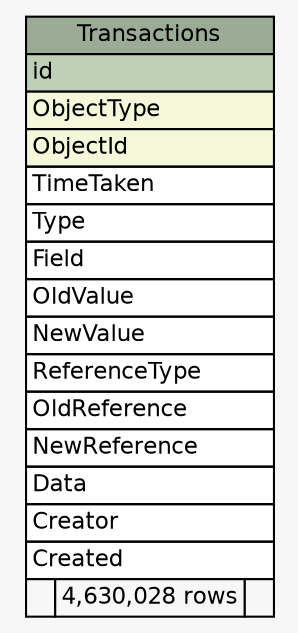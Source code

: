 // dot 2.28.0 on Linux 3.2.21-1.32.6.amzn1.x86_64
// SchemaSpy rev 590
digraph "Transactions" {
  graph [
    rankdir="RL"
    bgcolor="#f7f7f7"
    nodesep="0.18"
    ranksep="0.46"
    fontname="Helvetica"
    fontsize="11"
  ];
  node [
    fontname="Helvetica"
    fontsize="11"
    shape="plaintext"
  ];
  edge [
    arrowsize="0.8"
  ];
  "Transactions" [
    label=<
    <TABLE BORDER="0" CELLBORDER="1" CELLSPACING="0" BGCOLOR="#ffffff">
      <TR><TD COLSPAN="3" BGCOLOR="#9bab96" ALIGN="CENTER">Transactions</TD></TR>
      <TR><TD PORT="id" COLSPAN="3" BGCOLOR="#bed1b8" ALIGN="LEFT">id</TD></TR>
      <TR><TD PORT="ObjectType" COLSPAN="3" BGCOLOR="#f4f7da" ALIGN="LEFT">ObjectType</TD></TR>
      <TR><TD PORT="ObjectId" COLSPAN="3" BGCOLOR="#f4f7da" ALIGN="LEFT">ObjectId</TD></TR>
      <TR><TD PORT="TimeTaken" COLSPAN="3" ALIGN="LEFT">TimeTaken</TD></TR>
      <TR><TD PORT="Type" COLSPAN="3" ALIGN="LEFT">Type</TD></TR>
      <TR><TD PORT="Field" COLSPAN="3" ALIGN="LEFT">Field</TD></TR>
      <TR><TD PORT="OldValue" COLSPAN="3" ALIGN="LEFT">OldValue</TD></TR>
      <TR><TD PORT="NewValue" COLSPAN="3" ALIGN="LEFT">NewValue</TD></TR>
      <TR><TD PORT="ReferenceType" COLSPAN="3" ALIGN="LEFT">ReferenceType</TD></TR>
      <TR><TD PORT="OldReference" COLSPAN="3" ALIGN="LEFT">OldReference</TD></TR>
      <TR><TD PORT="NewReference" COLSPAN="3" ALIGN="LEFT">NewReference</TD></TR>
      <TR><TD PORT="Data" COLSPAN="3" ALIGN="LEFT">Data</TD></TR>
      <TR><TD PORT="Creator" COLSPAN="3" ALIGN="LEFT">Creator</TD></TR>
      <TR><TD PORT="Created" COLSPAN="3" ALIGN="LEFT">Created</TD></TR>
      <TR><TD ALIGN="LEFT" BGCOLOR="#f7f7f7">  </TD><TD ALIGN="RIGHT" BGCOLOR="#f7f7f7">4,630,028 rows</TD><TD ALIGN="RIGHT" BGCOLOR="#f7f7f7">  </TD></TR>
    </TABLE>>
    URL="tables/Transactions.html"
    tooltip="Transactions"
  ];
}
